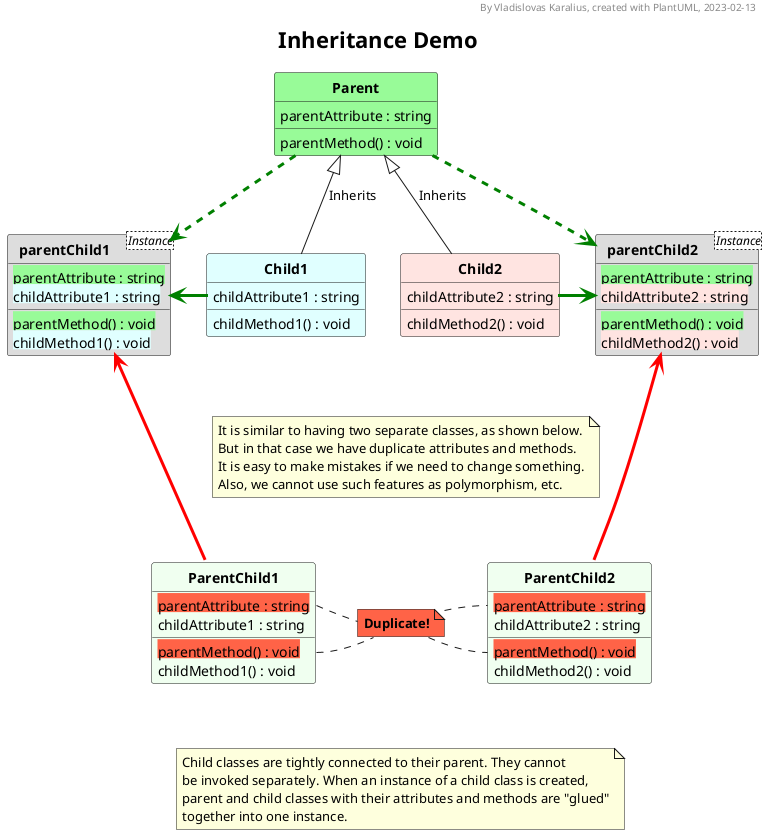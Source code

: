 @startuml UML_diagram

'--Formatting options--
hide empty members
skinparam style strictuml

'--Styling--
skinparam TitleFontSize 22

<style>
classDiagram {
  class {
    header {
      FontStyle bold
    }
  }
</style>

'--Header, title, caption--
header By Vladislovas Karalius, created with PlantUML, 2023-02-13
title Inheritance Demo

'--Main--
class Parent #PaleGreen {
  parentAttribute : string
  parentMethod() : void
}

class Child1 #LightCyan {
  childAttribute1 : string
  childMethod1() : void
}

Parent <|-- Child1 : Inherits

class Child2 #MistyRose {
  childAttribute2 : string
  childMethod2() : void
}

Parent <|-- Child2 : Inherits

class parentChild1 <Instance> #dddddd {
  <back:PaleGreen>parentAttribute : string
  <back:LightCyan>childAttribute1 : string
  <back:PaleGreen>parentMethod() : void
  <back:LightCyan>childMethod1() : void
}

Child1 -[thickness=3,#Green]left-> parentChild1
Parent .[thickness=3,#Green].> parentChild1

class parentChild2 <Instance>#dddddd {
  <back:PaleGreen>parentAttribute : string
  <back:MistyRose>childAttribute2 : string
  <back:PaleGreen>parentMethod() : void
  <back:MistyRose>childMethod2() : void
}

Child2 -[thickness=3,#Green]right-> parentChild2
Parent .[thickness=3,#Green].> parentChild2

note as Note1
It is similar to having two separate classes, as shown below.
But in that case we have duplicate attributes and methods.
It is easy to make mistakes if we need to change something.
Also, we cannot use such features as polymorphism, etc.
endnote

Child1 .down[hidden]. Note1
Child2 .down[hidden]. Note1
Note1 .down[hidden]. ParentChild1
Note1 .down[hidden]. ParentChild2

class ParentChild1 #f0fff0 {
  <back:#Tomato>parentAttribute : string
  childAttribute1 : string
  <back:#Tomato>parentMethod() : void
  childMethod1() : void
}

ParentChild1 -[thickness=3,#red]left-> parentChild1

class ParentChild2 #f0fff0 {
  <back:#Tomato>parentAttribute : string
  childAttribute2 : string
  <back:#Tomato>parentMethod() : void
  childMethod2() : void
}

ParentChild2 -[thickness=3,#red]left-> parentChild2

note "<b>Duplicate!" as Note2 #Tomato

ParentChild1::parentAttribute .right Note2
ParentChild2::parentAttribute .left Note2
ParentChild1::parentMethod .right Note2
ParentChild2::parentMethod .left Note2

note as Note3
Child classes are tightly connected to their parent. They cannot
be invoked separately. When an instance of a child class is created,
parent and child classes with their attributes and methods are "glued"
together into one instance.
endnote

ParentChild1 .down[hidden]. Note3
ParentChild2 .down[hidden]. Note3

@enduml